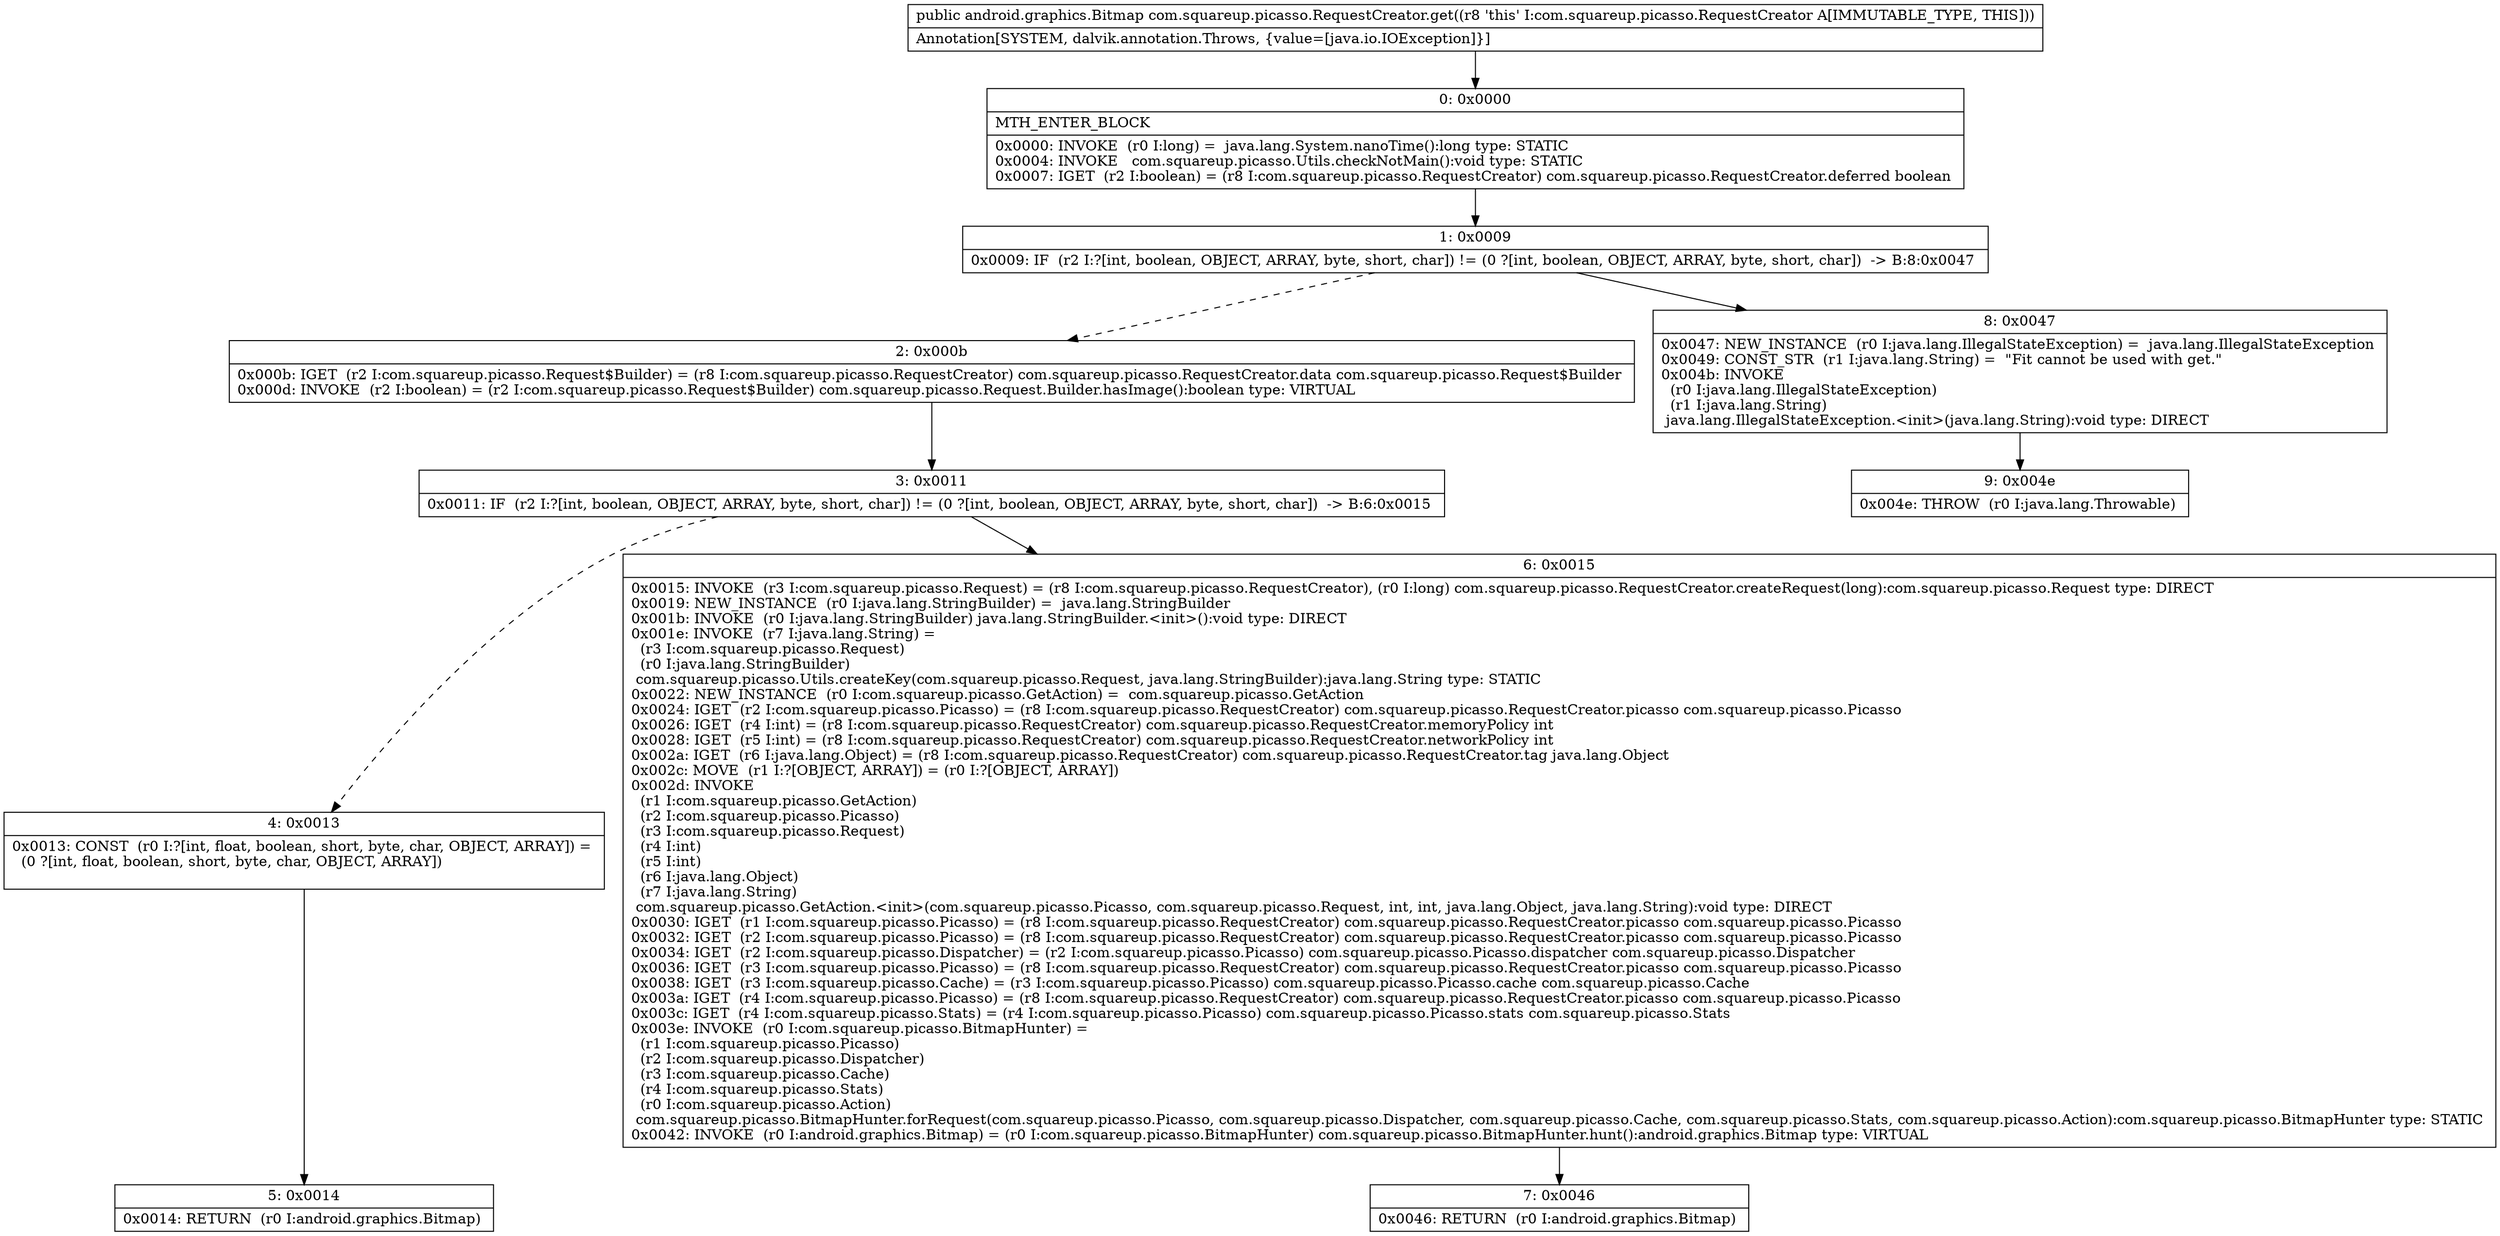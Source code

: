 digraph "CFG forcom.squareup.picasso.RequestCreator.get()Landroid\/graphics\/Bitmap;" {
Node_0 [shape=record,label="{0\:\ 0x0000|MTH_ENTER_BLOCK\l|0x0000: INVOKE  (r0 I:long) =  java.lang.System.nanoTime():long type: STATIC \l0x0004: INVOKE   com.squareup.picasso.Utils.checkNotMain():void type: STATIC \l0x0007: IGET  (r2 I:boolean) = (r8 I:com.squareup.picasso.RequestCreator) com.squareup.picasso.RequestCreator.deferred boolean \l}"];
Node_1 [shape=record,label="{1\:\ 0x0009|0x0009: IF  (r2 I:?[int, boolean, OBJECT, ARRAY, byte, short, char]) != (0 ?[int, boolean, OBJECT, ARRAY, byte, short, char])  \-\> B:8:0x0047 \l}"];
Node_2 [shape=record,label="{2\:\ 0x000b|0x000b: IGET  (r2 I:com.squareup.picasso.Request$Builder) = (r8 I:com.squareup.picasso.RequestCreator) com.squareup.picasso.RequestCreator.data com.squareup.picasso.Request$Builder \l0x000d: INVOKE  (r2 I:boolean) = (r2 I:com.squareup.picasso.Request$Builder) com.squareup.picasso.Request.Builder.hasImage():boolean type: VIRTUAL \l}"];
Node_3 [shape=record,label="{3\:\ 0x0011|0x0011: IF  (r2 I:?[int, boolean, OBJECT, ARRAY, byte, short, char]) != (0 ?[int, boolean, OBJECT, ARRAY, byte, short, char])  \-\> B:6:0x0015 \l}"];
Node_4 [shape=record,label="{4\:\ 0x0013|0x0013: CONST  (r0 I:?[int, float, boolean, short, byte, char, OBJECT, ARRAY]) = \l  (0 ?[int, float, boolean, short, byte, char, OBJECT, ARRAY])\l \l}"];
Node_5 [shape=record,label="{5\:\ 0x0014|0x0014: RETURN  (r0 I:android.graphics.Bitmap) \l}"];
Node_6 [shape=record,label="{6\:\ 0x0015|0x0015: INVOKE  (r3 I:com.squareup.picasso.Request) = (r8 I:com.squareup.picasso.RequestCreator), (r0 I:long) com.squareup.picasso.RequestCreator.createRequest(long):com.squareup.picasso.Request type: DIRECT \l0x0019: NEW_INSTANCE  (r0 I:java.lang.StringBuilder) =  java.lang.StringBuilder \l0x001b: INVOKE  (r0 I:java.lang.StringBuilder) java.lang.StringBuilder.\<init\>():void type: DIRECT \l0x001e: INVOKE  (r7 I:java.lang.String) = \l  (r3 I:com.squareup.picasso.Request)\l  (r0 I:java.lang.StringBuilder)\l com.squareup.picasso.Utils.createKey(com.squareup.picasso.Request, java.lang.StringBuilder):java.lang.String type: STATIC \l0x0022: NEW_INSTANCE  (r0 I:com.squareup.picasso.GetAction) =  com.squareup.picasso.GetAction \l0x0024: IGET  (r2 I:com.squareup.picasso.Picasso) = (r8 I:com.squareup.picasso.RequestCreator) com.squareup.picasso.RequestCreator.picasso com.squareup.picasso.Picasso \l0x0026: IGET  (r4 I:int) = (r8 I:com.squareup.picasso.RequestCreator) com.squareup.picasso.RequestCreator.memoryPolicy int \l0x0028: IGET  (r5 I:int) = (r8 I:com.squareup.picasso.RequestCreator) com.squareup.picasso.RequestCreator.networkPolicy int \l0x002a: IGET  (r6 I:java.lang.Object) = (r8 I:com.squareup.picasso.RequestCreator) com.squareup.picasso.RequestCreator.tag java.lang.Object \l0x002c: MOVE  (r1 I:?[OBJECT, ARRAY]) = (r0 I:?[OBJECT, ARRAY]) \l0x002d: INVOKE  \l  (r1 I:com.squareup.picasso.GetAction)\l  (r2 I:com.squareup.picasso.Picasso)\l  (r3 I:com.squareup.picasso.Request)\l  (r4 I:int)\l  (r5 I:int)\l  (r6 I:java.lang.Object)\l  (r7 I:java.lang.String)\l com.squareup.picasso.GetAction.\<init\>(com.squareup.picasso.Picasso, com.squareup.picasso.Request, int, int, java.lang.Object, java.lang.String):void type: DIRECT \l0x0030: IGET  (r1 I:com.squareup.picasso.Picasso) = (r8 I:com.squareup.picasso.RequestCreator) com.squareup.picasso.RequestCreator.picasso com.squareup.picasso.Picasso \l0x0032: IGET  (r2 I:com.squareup.picasso.Picasso) = (r8 I:com.squareup.picasso.RequestCreator) com.squareup.picasso.RequestCreator.picasso com.squareup.picasso.Picasso \l0x0034: IGET  (r2 I:com.squareup.picasso.Dispatcher) = (r2 I:com.squareup.picasso.Picasso) com.squareup.picasso.Picasso.dispatcher com.squareup.picasso.Dispatcher \l0x0036: IGET  (r3 I:com.squareup.picasso.Picasso) = (r8 I:com.squareup.picasso.RequestCreator) com.squareup.picasso.RequestCreator.picasso com.squareup.picasso.Picasso \l0x0038: IGET  (r3 I:com.squareup.picasso.Cache) = (r3 I:com.squareup.picasso.Picasso) com.squareup.picasso.Picasso.cache com.squareup.picasso.Cache \l0x003a: IGET  (r4 I:com.squareup.picasso.Picasso) = (r8 I:com.squareup.picasso.RequestCreator) com.squareup.picasso.RequestCreator.picasso com.squareup.picasso.Picasso \l0x003c: IGET  (r4 I:com.squareup.picasso.Stats) = (r4 I:com.squareup.picasso.Picasso) com.squareup.picasso.Picasso.stats com.squareup.picasso.Stats \l0x003e: INVOKE  (r0 I:com.squareup.picasso.BitmapHunter) = \l  (r1 I:com.squareup.picasso.Picasso)\l  (r2 I:com.squareup.picasso.Dispatcher)\l  (r3 I:com.squareup.picasso.Cache)\l  (r4 I:com.squareup.picasso.Stats)\l  (r0 I:com.squareup.picasso.Action)\l com.squareup.picasso.BitmapHunter.forRequest(com.squareup.picasso.Picasso, com.squareup.picasso.Dispatcher, com.squareup.picasso.Cache, com.squareup.picasso.Stats, com.squareup.picasso.Action):com.squareup.picasso.BitmapHunter type: STATIC \l0x0042: INVOKE  (r0 I:android.graphics.Bitmap) = (r0 I:com.squareup.picasso.BitmapHunter) com.squareup.picasso.BitmapHunter.hunt():android.graphics.Bitmap type: VIRTUAL \l}"];
Node_7 [shape=record,label="{7\:\ 0x0046|0x0046: RETURN  (r0 I:android.graphics.Bitmap) \l}"];
Node_8 [shape=record,label="{8\:\ 0x0047|0x0047: NEW_INSTANCE  (r0 I:java.lang.IllegalStateException) =  java.lang.IllegalStateException \l0x0049: CONST_STR  (r1 I:java.lang.String) =  \"Fit cannot be used with get.\" \l0x004b: INVOKE  \l  (r0 I:java.lang.IllegalStateException)\l  (r1 I:java.lang.String)\l java.lang.IllegalStateException.\<init\>(java.lang.String):void type: DIRECT \l}"];
Node_9 [shape=record,label="{9\:\ 0x004e|0x004e: THROW  (r0 I:java.lang.Throwable) \l}"];
MethodNode[shape=record,label="{public android.graphics.Bitmap com.squareup.picasso.RequestCreator.get((r8 'this' I:com.squareup.picasso.RequestCreator A[IMMUTABLE_TYPE, THIS]))  | Annotation[SYSTEM, dalvik.annotation.Throws, \{value=[java.io.IOException]\}]\l}"];
MethodNode -> Node_0;
Node_0 -> Node_1;
Node_1 -> Node_2[style=dashed];
Node_1 -> Node_8;
Node_2 -> Node_3;
Node_3 -> Node_4[style=dashed];
Node_3 -> Node_6;
Node_4 -> Node_5;
Node_6 -> Node_7;
Node_8 -> Node_9;
}

